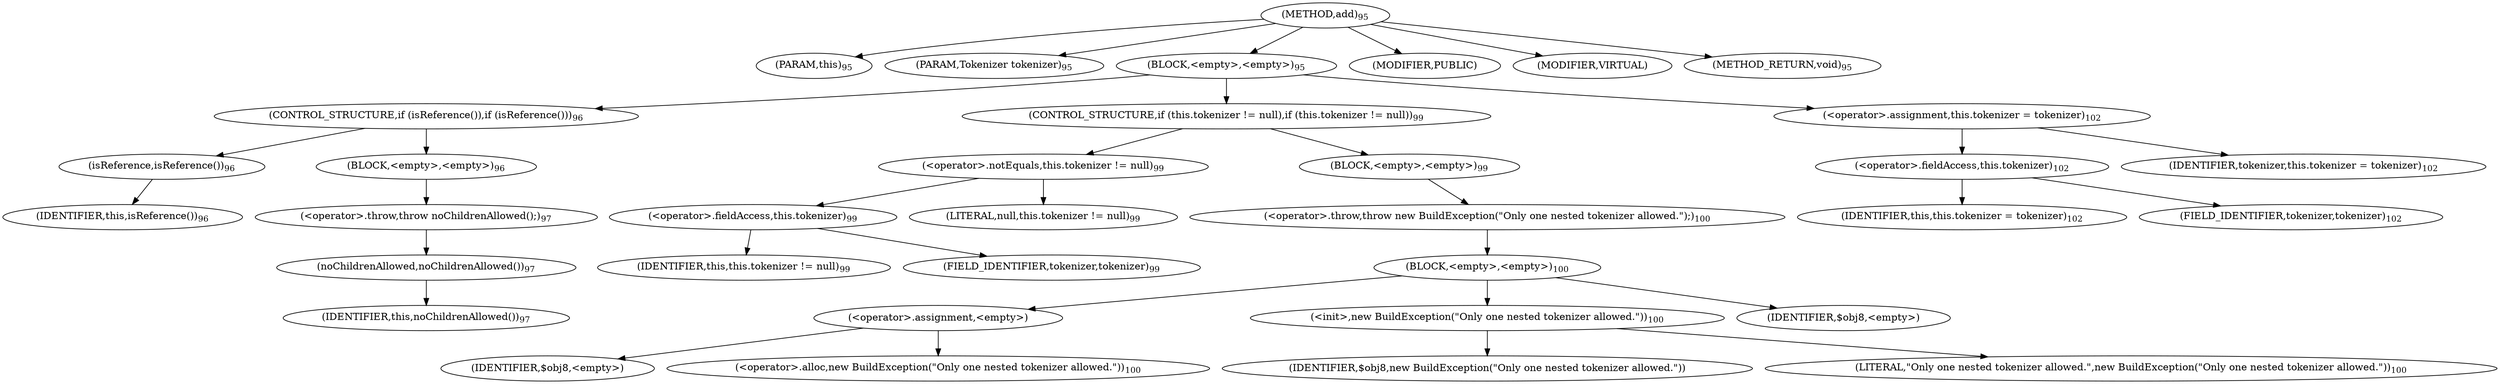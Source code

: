 digraph "add" {  
"178" [label = <(METHOD,add)<SUB>95</SUB>> ]
"16" [label = <(PARAM,this)<SUB>95</SUB>> ]
"179" [label = <(PARAM,Tokenizer tokenizer)<SUB>95</SUB>> ]
"180" [label = <(BLOCK,&lt;empty&gt;,&lt;empty&gt;)<SUB>95</SUB>> ]
"181" [label = <(CONTROL_STRUCTURE,if (isReference()),if (isReference()))<SUB>96</SUB>> ]
"182" [label = <(isReference,isReference())<SUB>96</SUB>> ]
"15" [label = <(IDENTIFIER,this,isReference())<SUB>96</SUB>> ]
"183" [label = <(BLOCK,&lt;empty&gt;,&lt;empty&gt;)<SUB>96</SUB>> ]
"184" [label = <(&lt;operator&gt;.throw,throw noChildrenAllowed();)<SUB>97</SUB>> ]
"185" [label = <(noChildrenAllowed,noChildrenAllowed())<SUB>97</SUB>> ]
"17" [label = <(IDENTIFIER,this,noChildrenAllowed())<SUB>97</SUB>> ]
"186" [label = <(CONTROL_STRUCTURE,if (this.tokenizer != null),if (this.tokenizer != null))<SUB>99</SUB>> ]
"187" [label = <(&lt;operator&gt;.notEquals,this.tokenizer != null)<SUB>99</SUB>> ]
"188" [label = <(&lt;operator&gt;.fieldAccess,this.tokenizer)<SUB>99</SUB>> ]
"18" [label = <(IDENTIFIER,this,this.tokenizer != null)<SUB>99</SUB>> ]
"189" [label = <(FIELD_IDENTIFIER,tokenizer,tokenizer)<SUB>99</SUB>> ]
"190" [label = <(LITERAL,null,this.tokenizer != null)<SUB>99</SUB>> ]
"191" [label = <(BLOCK,&lt;empty&gt;,&lt;empty&gt;)<SUB>99</SUB>> ]
"192" [label = <(&lt;operator&gt;.throw,throw new BuildException(&quot;Only one nested tokenizer allowed.&quot;);)<SUB>100</SUB>> ]
"193" [label = <(BLOCK,&lt;empty&gt;,&lt;empty&gt;)<SUB>100</SUB>> ]
"194" [label = <(&lt;operator&gt;.assignment,&lt;empty&gt;)> ]
"195" [label = <(IDENTIFIER,$obj8,&lt;empty&gt;)> ]
"196" [label = <(&lt;operator&gt;.alloc,new BuildException(&quot;Only one nested tokenizer allowed.&quot;))<SUB>100</SUB>> ]
"197" [label = <(&lt;init&gt;,new BuildException(&quot;Only one nested tokenizer allowed.&quot;))<SUB>100</SUB>> ]
"198" [label = <(IDENTIFIER,$obj8,new BuildException(&quot;Only one nested tokenizer allowed.&quot;))> ]
"199" [label = <(LITERAL,&quot;Only one nested tokenizer allowed.&quot;,new BuildException(&quot;Only one nested tokenizer allowed.&quot;))<SUB>100</SUB>> ]
"200" [label = <(IDENTIFIER,$obj8,&lt;empty&gt;)> ]
"201" [label = <(&lt;operator&gt;.assignment,this.tokenizer = tokenizer)<SUB>102</SUB>> ]
"202" [label = <(&lt;operator&gt;.fieldAccess,this.tokenizer)<SUB>102</SUB>> ]
"19" [label = <(IDENTIFIER,this,this.tokenizer = tokenizer)<SUB>102</SUB>> ]
"203" [label = <(FIELD_IDENTIFIER,tokenizer,tokenizer)<SUB>102</SUB>> ]
"204" [label = <(IDENTIFIER,tokenizer,this.tokenizer = tokenizer)<SUB>102</SUB>> ]
"205" [label = <(MODIFIER,PUBLIC)> ]
"206" [label = <(MODIFIER,VIRTUAL)> ]
"207" [label = <(METHOD_RETURN,void)<SUB>95</SUB>> ]
  "178" -> "16" 
  "178" -> "179" 
  "178" -> "180" 
  "178" -> "205" 
  "178" -> "206" 
  "178" -> "207" 
  "180" -> "181" 
  "180" -> "186" 
  "180" -> "201" 
  "181" -> "182" 
  "181" -> "183" 
  "182" -> "15" 
  "183" -> "184" 
  "184" -> "185" 
  "185" -> "17" 
  "186" -> "187" 
  "186" -> "191" 
  "187" -> "188" 
  "187" -> "190" 
  "188" -> "18" 
  "188" -> "189" 
  "191" -> "192" 
  "192" -> "193" 
  "193" -> "194" 
  "193" -> "197" 
  "193" -> "200" 
  "194" -> "195" 
  "194" -> "196" 
  "197" -> "198" 
  "197" -> "199" 
  "201" -> "202" 
  "201" -> "204" 
  "202" -> "19" 
  "202" -> "203" 
}

